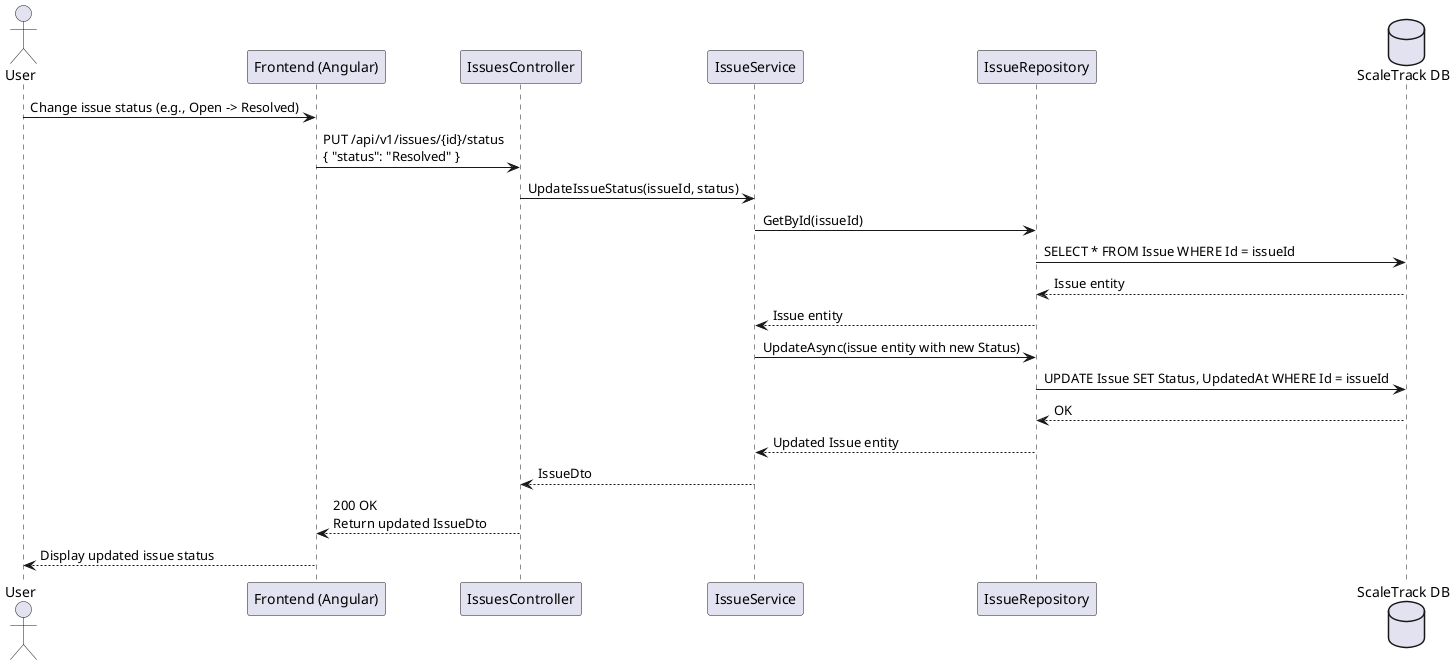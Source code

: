 @startuml UpdateIssueSequence
actor User
participant FE as "Frontend (Angular)"
participant Controller as "IssuesController"
participant Service as "IssueService"
participant Repo as "IssueRepository"
database DB as "ScaleTrack DB"

User -> FE : Change issue status (e.g., Open -> Resolved)
FE -> Controller : PUT /api/v1/issues/{id}/status\n{ "status": "Resolved" }
Controller -> Service : UpdateIssueStatus(issueId, status)
Service -> Repo : GetById(issueId)
Repo -> DB : SELECT * FROM Issue WHERE Id = issueId
DB --> Repo : Issue entity
Repo --> Service : Issue entity
Service -> Repo : UpdateAsync(issue entity with new Status)
Repo -> DB : UPDATE Issue SET Status, UpdatedAt WHERE Id = issueId
DB --> Repo : OK
Repo --> Service : Updated Issue entity
Service --> Controller : IssueDto
Controller --> FE : 200 OK\nReturn updated IssueDto
FE --> User : Display updated issue status
@enduml


